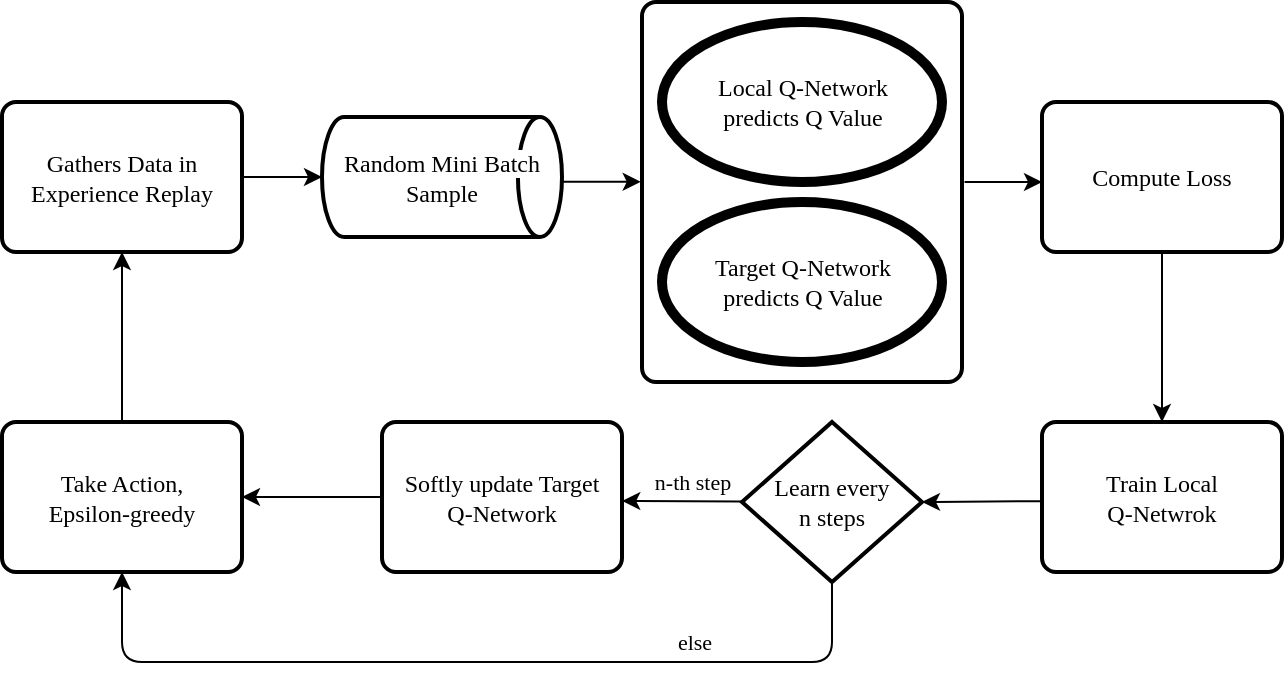 <mxfile>
    <diagram id="Dz_2yA55jdN7624_FX1W" name="Page-1">
        <mxGraphModel dx="1394" dy="978" grid="1" gridSize="10" guides="1" tooltips="1" connect="1" arrows="1" fold="1" page="1" pageScale="1" pageWidth="850" pageHeight="1100" math="0" shadow="0">
            <root>
                <mxCell id="0"/>
                <mxCell id="1" parent="0"/>
                <mxCell id="332" style="edgeStyle=none;html=1;exitX=1.008;exitY=0.474;exitDx=0;exitDy=0;exitPerimeter=0;fontFamily=Georgia;" edge="1" parent="1" source="319">
                    <mxGeometry relative="1" as="geometry">
                        <mxPoint x="625" y="130" as="targetPoint"/>
                    </mxGeometry>
                </mxCell>
                <mxCell id="319" value="" style="rounded=1;whiteSpace=wrap;html=1;absoluteArcSize=1;arcSize=14;strokeWidth=2;strokeColor=default;fontFamily=Georgia;" vertex="1" parent="1">
                    <mxGeometry x="425" y="40" width="160" height="190" as="geometry"/>
                </mxCell>
                <mxCell id="340" style="edgeStyle=none;html=1;entryX=-0.004;entryY=0.473;entryDx=0;entryDy=0;entryPerimeter=0;exitX=1;exitY=0.54;exitDx=0;exitDy=0;exitPerimeter=0;fontFamily=Georgia;" edge="1" parent="1" source="305" target="319">
                    <mxGeometry relative="1" as="geometry"/>
                </mxCell>
                <mxCell id="305" value="&lt;span style=&quot;background-color: rgb(255, 255, 255);&quot;&gt;Random Mini Batch Sample&lt;/span&gt;" style="strokeWidth=2;html=1;shape=mxgraph.flowchart.direct_data;whiteSpace=wrap;fontFamily=Georgia;" vertex="1" parent="1">
                    <mxGeometry x="265" y="97.5" width="120" height="60" as="geometry"/>
                </mxCell>
                <mxCell id="307" value="Target Q-Network &lt;br&gt;predicts Q Value" style="shape=ellipse;html=1;dashed=0;whitespace=wrap;perimeter=ellipsePerimeter;strokeWidth=5;strokeColor=default;fontFamily=Georgia;" vertex="1" parent="1">
                    <mxGeometry x="435" y="140" width="140" height="80" as="geometry"/>
                </mxCell>
                <mxCell id="308" value="Local Q-Network &lt;br&gt;predicts Q Value" style="shape=ellipse;html=1;dashed=0;whitespace=wrap;perimeter=ellipsePerimeter;strokeWidth=5;strokeColor=default;fontFamily=Georgia;" vertex="1" parent="1">
                    <mxGeometry x="435" y="50" width="140" height="80" as="geometry"/>
                </mxCell>
                <mxCell id="325" style="edgeStyle=none;html=1;entryX=0.5;entryY=1;entryDx=0;entryDy=0;fontFamily=Georgia;" edge="1" parent="1" source="311" target="337">
                    <mxGeometry relative="1" as="geometry">
                        <mxPoint x="145" y="320" as="targetPoint"/>
                        <Array as="points">
                            <mxPoint x="520" y="370"/>
                            <mxPoint x="165" y="370"/>
                        </Array>
                    </mxGeometry>
                </mxCell>
                <mxCell id="336" value="else" style="edgeLabel;html=1;align=center;verticalAlign=middle;resizable=0;points=[];fontFamily=Georgia;" vertex="1" connectable="0" parent="325">
                    <mxGeometry x="-0.533" y="1" relative="1" as="geometry">
                        <mxPoint x="-7" y="-11" as="offset"/>
                    </mxGeometry>
                </mxCell>
                <mxCell id="328" style="edgeStyle=none;html=1;entryX=1.001;entryY=0.526;entryDx=0;entryDy=0;entryPerimeter=0;fontFamily=Georgia;" edge="1" parent="1" source="311" target="323">
                    <mxGeometry relative="1" as="geometry"/>
                </mxCell>
                <mxCell id="335" value="n-th step" style="edgeLabel;html=1;align=center;verticalAlign=middle;resizable=0;points=[];fontFamily=Georgia;" vertex="1" connectable="0" parent="328">
                    <mxGeometry x="-0.222" relative="1" as="geometry">
                        <mxPoint x="-2" y="-10" as="offset"/>
                    </mxGeometry>
                </mxCell>
                <mxCell id="311" value="Learn every&lt;br&gt;n steps" style="strokeWidth=2;html=1;shape=mxgraph.flowchart.decision;whiteSpace=wrap;strokeColor=default;fontFamily=Georgia;" vertex="1" parent="1">
                    <mxGeometry x="475" y="250" width="90" height="80" as="geometry"/>
                </mxCell>
                <mxCell id="331" style="edgeStyle=none;html=1;entryX=0.5;entryY=0;entryDx=0;entryDy=0;fontFamily=Georgia;" edge="1" parent="1" source="320" target="321">
                    <mxGeometry relative="1" as="geometry"/>
                </mxCell>
                <mxCell id="320" value="&lt;span style=&quot;&quot;&gt;Compute Loss&lt;/span&gt;" style="rounded=1;whiteSpace=wrap;html=1;absoluteArcSize=1;arcSize=14;strokeWidth=2;strokeColor=default;fontFamily=Georgia;" vertex="1" parent="1">
                    <mxGeometry x="625" y="90" width="120" height="75" as="geometry"/>
                </mxCell>
                <mxCell id="329" style="edgeStyle=none;html=1;entryX=1;entryY=0.5;entryDx=0;entryDy=0;entryPerimeter=0;exitX=-0.003;exitY=0.528;exitDx=0;exitDy=0;exitPerimeter=0;fontFamily=Georgia;" edge="1" parent="1" source="321" target="311">
                    <mxGeometry relative="1" as="geometry"/>
                </mxCell>
                <mxCell id="321" value="&lt;span style=&quot;&quot;&gt;Train Local&lt;br&gt;Q-Netwrok&lt;/span&gt;" style="rounded=1;whiteSpace=wrap;html=1;absoluteArcSize=1;arcSize=14;strokeWidth=2;strokeColor=default;fontFamily=Georgia;" vertex="1" parent="1">
                    <mxGeometry x="625" y="250" width="120" height="75" as="geometry"/>
                </mxCell>
                <mxCell id="338" style="edgeStyle=none;html=1;entryX=1;entryY=0.5;entryDx=0;entryDy=0;fontFamily=Georgia;" edge="1" parent="1" source="323" target="337">
                    <mxGeometry relative="1" as="geometry"/>
                </mxCell>
                <mxCell id="323" value="&lt;span style=&quot;&quot;&gt;Softly update Target&lt;/span&gt;&lt;br style=&quot;border-color: var(--border-color);&quot;&gt;&lt;span style=&quot;&quot;&gt;Q-Network&lt;/span&gt;" style="rounded=1;whiteSpace=wrap;html=1;absoluteArcSize=1;arcSize=14;strokeWidth=2;strokeColor=default;fontFamily=Georgia;" vertex="1" parent="1">
                    <mxGeometry x="295" y="250" width="120" height="75" as="geometry"/>
                </mxCell>
                <mxCell id="334" style="edgeStyle=none;html=1;fontFamily=Georgia;" edge="1" parent="1" source="322" target="305">
                    <mxGeometry relative="1" as="geometry"/>
                </mxCell>
                <mxCell id="322" value="&lt;span style=&quot;&quot;&gt;Gathers Data in&lt;/span&gt;&lt;br style=&quot;border-color: var(--border-color);&quot;&gt;&lt;span style=&quot;&quot;&gt;Experience Replay&lt;/span&gt;" style="rounded=1;whiteSpace=wrap;html=1;absoluteArcSize=1;arcSize=14;strokeWidth=2;strokeColor=default;fontFamily=Georgia;" vertex="1" parent="1">
                    <mxGeometry x="105" y="90" width="120" height="75" as="geometry"/>
                </mxCell>
                <mxCell id="339" style="edgeStyle=none;html=1;fontFamily=Georgia;" edge="1" parent="1" source="337" target="322">
                    <mxGeometry relative="1" as="geometry"/>
                </mxCell>
                <mxCell id="337" value="Take Action, &lt;br&gt;Epsilon-greedy" style="rounded=1;whiteSpace=wrap;html=1;absoluteArcSize=1;arcSize=14;strokeWidth=2;strokeColor=default;fontFamily=Georgia;" vertex="1" parent="1">
                    <mxGeometry x="105" y="250" width="120" height="75" as="geometry"/>
                </mxCell>
            </root>
        </mxGraphModel>
    </diagram>
</mxfile>